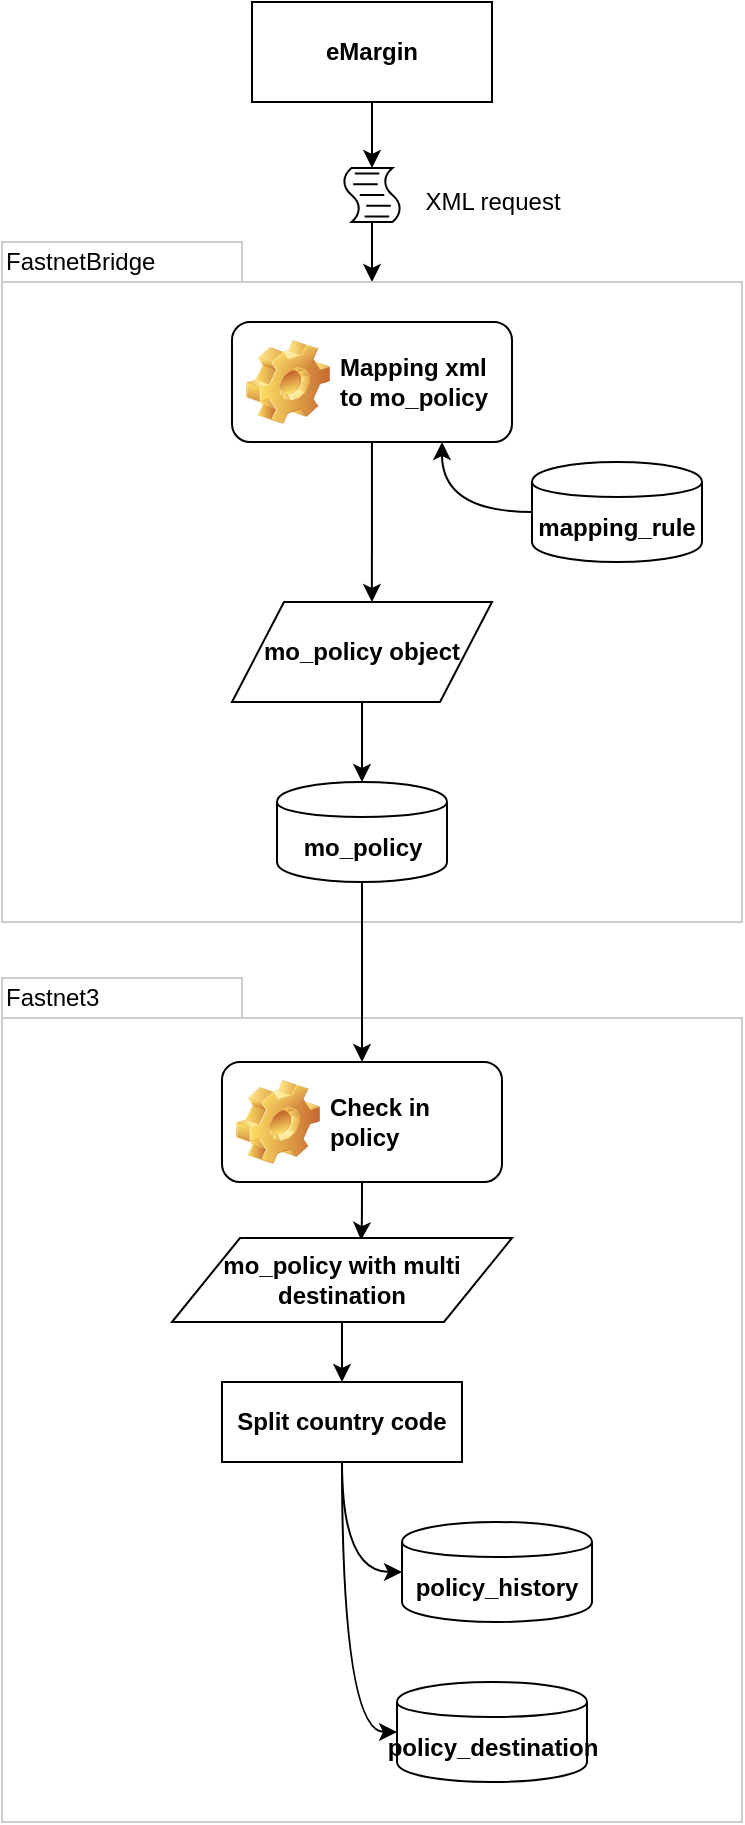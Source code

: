 <mxfile version="12.2.3" type="github" pages="1">
  <diagram id="Zuy4TVDWpifRg8ymD8MX" name="Page-1">
    <mxGraphModel dx="1233" dy="779" grid="1" gridSize="10" guides="1" tooltips="1" connect="1" arrows="1" fold="1" page="1" pageScale="1" pageWidth="850" pageHeight="1100" math="0" shadow="0">
      <root>
        <mxCell id="0"/>
        <mxCell id="1" parent="0"/>
        <mxCell id="WmHyTFGNuv3Rz_PJ6TDa-1" value="" style="rounded=0;whiteSpace=wrap;html=1;fontSize=17;strokeColor=#CCCCCC;" vertex="1" parent="1">
          <mxGeometry x="75" y="568" width="370" height="402" as="geometry"/>
        </mxCell>
        <mxCell id="WmHyTFGNuv3Rz_PJ6TDa-2" value="Fastnet3" style="rounded=0;whiteSpace=wrap;html=1;align=left;strokeColor=#CCCCCC;" vertex="1" parent="1">
          <mxGeometry x="75" y="548" width="120" height="20" as="geometry"/>
        </mxCell>
        <mxCell id="WmHyTFGNuv3Rz_PJ6TDa-3" style="edgeStyle=orthogonalEdgeStyle;rounded=0;orthogonalLoop=1;jettySize=auto;html=1;entryX=0.5;entryY=0;entryDx=0;entryDy=0;fontSize=17;" edge="1" parent="1" source="WmHyTFGNuv3Rz_PJ6TDa-4" target="WmHyTFGNuv3Rz_PJ6TDa-7">
          <mxGeometry relative="1" as="geometry"/>
        </mxCell>
        <mxCell id="WmHyTFGNuv3Rz_PJ6TDa-4" value="" style="shape=mxgraph.bpmn.script_task;html=1;outlineConnect=0;" vertex="1" parent="1">
          <mxGeometry x="245" y="143" width="30" height="27" as="geometry"/>
        </mxCell>
        <mxCell id="WmHyTFGNuv3Rz_PJ6TDa-5" style="edgeStyle=orthogonalEdgeStyle;rounded=0;orthogonalLoop=1;jettySize=auto;html=1;fontSize=17;" edge="1" parent="1" source="WmHyTFGNuv3Rz_PJ6TDa-6" target="WmHyTFGNuv3Rz_PJ6TDa-4">
          <mxGeometry relative="1" as="geometry"/>
        </mxCell>
        <mxCell id="WmHyTFGNuv3Rz_PJ6TDa-6" value="eMargin" style="rounded=0;whiteSpace=wrap;html=1;fontSize=12;fontStyle=1" vertex="1" parent="1">
          <mxGeometry x="200" y="60" width="120" height="50" as="geometry"/>
        </mxCell>
        <mxCell id="WmHyTFGNuv3Rz_PJ6TDa-7" value="" style="rounded=0;whiteSpace=wrap;html=1;fontSize=17;strokeColor=#CCCCCC;" vertex="1" parent="1">
          <mxGeometry x="75" y="200" width="370" height="320" as="geometry"/>
        </mxCell>
        <mxCell id="WmHyTFGNuv3Rz_PJ6TDa-8" value="&lt;font style=&quot;font-size: 12px;&quot;&gt;Mapping xml to mo_policy&lt;/font&gt;" style="label;whiteSpace=wrap;html=1;image=img/clipart/Gear_128x128.png;fontSize=12;" vertex="1" parent="1">
          <mxGeometry x="190" y="220" width="140" height="60" as="geometry"/>
        </mxCell>
        <mxCell id="WmHyTFGNuv3Rz_PJ6TDa-9" value="XML request" style="text;html=1;strokeColor=none;fillColor=none;align=center;verticalAlign=middle;whiteSpace=wrap;rounded=0;fontSize=12;" vertex="1" parent="1">
          <mxGeometry x="282.5" y="150" width="75" height="20" as="geometry"/>
        </mxCell>
        <mxCell id="WmHyTFGNuv3Rz_PJ6TDa-10" style="edgeStyle=orthogonalEdgeStyle;rounded=0;orthogonalLoop=1;jettySize=auto;html=1;entryX=0.75;entryY=1;entryDx=0;entryDy=0;fontSize=12;curved=1;" edge="1" parent="1" source="WmHyTFGNuv3Rz_PJ6TDa-11" target="WmHyTFGNuv3Rz_PJ6TDa-8">
          <mxGeometry relative="1" as="geometry"/>
        </mxCell>
        <mxCell id="WmHyTFGNuv3Rz_PJ6TDa-11" value="mapping_rule" style="shape=cylinder;whiteSpace=wrap;html=1;boundedLbl=1;backgroundOutline=1;fontSize=12;fontStyle=1" vertex="1" parent="1">
          <mxGeometry x="340" y="290" width="85" height="50" as="geometry"/>
        </mxCell>
        <mxCell id="WmHyTFGNuv3Rz_PJ6TDa-12" style="edgeStyle=orthogonalEdgeStyle;curved=1;rounded=0;orthogonalLoop=1;jettySize=auto;html=1;entryX=0.5;entryY=0;entryDx=0;entryDy=0;endArrow=classic;endFill=1;fontSize=12;startArrow=none;startFill=0;fillColor=#f5f5f5;strokeColor=#000000;" edge="1" parent="1" source="WmHyTFGNuv3Rz_PJ6TDa-13" target="WmHyTFGNuv3Rz_PJ6TDa-16">
          <mxGeometry relative="1" as="geometry"/>
        </mxCell>
        <mxCell id="WmHyTFGNuv3Rz_PJ6TDa-13" value="mo_policy object" style="shape=parallelogram;perimeter=parallelogramPerimeter;whiteSpace=wrap;html=1;fontSize=12;fontStyle=1" vertex="1" parent="1">
          <mxGeometry x="190" y="360" width="130" height="50" as="geometry"/>
        </mxCell>
        <mxCell id="WmHyTFGNuv3Rz_PJ6TDa-14" value="" style="endArrow=classic;html=1;fontSize=12;entryX=0.538;entryY=0;entryDx=0;entryDy=0;entryPerimeter=0;" edge="1" parent="1" source="WmHyTFGNuv3Rz_PJ6TDa-8" target="WmHyTFGNuv3Rz_PJ6TDa-13">
          <mxGeometry width="50" height="50" relative="1" as="geometry">
            <mxPoint x="260" y="330" as="sourcePoint"/>
            <mxPoint x="260" y="350.711" as="targetPoint"/>
          </mxGeometry>
        </mxCell>
        <mxCell id="WmHyTFGNuv3Rz_PJ6TDa-15" style="edgeStyle=orthogonalEdgeStyle;rounded=0;orthogonalLoop=1;jettySize=auto;html=1;" edge="1" parent="1" source="WmHyTFGNuv3Rz_PJ6TDa-16" target="WmHyTFGNuv3Rz_PJ6TDa-19">
          <mxGeometry relative="1" as="geometry"/>
        </mxCell>
        <mxCell id="WmHyTFGNuv3Rz_PJ6TDa-16" value="mo_policy" style="shape=cylinder;whiteSpace=wrap;html=1;boundedLbl=1;backgroundOutline=1;fontSize=12;fontStyle=1" vertex="1" parent="1">
          <mxGeometry x="212.5" y="450" width="85" height="50" as="geometry"/>
        </mxCell>
        <mxCell id="WmHyTFGNuv3Rz_PJ6TDa-17" value="FastnetBridge" style="rounded=0;whiteSpace=wrap;html=1;align=left;strokeColor=#CCCCCC;" vertex="1" parent="1">
          <mxGeometry x="75" y="180" width="120" height="20" as="geometry"/>
        </mxCell>
        <mxCell id="WmHyTFGNuv3Rz_PJ6TDa-18" style="edgeStyle=orthogonalEdgeStyle;curved=1;rounded=0;orthogonalLoop=1;jettySize=auto;html=1;entryX=0.556;entryY=0.024;entryDx=0;entryDy=0;entryPerimeter=0;" edge="1" parent="1" source="WmHyTFGNuv3Rz_PJ6TDa-19" target="WmHyTFGNuv3Rz_PJ6TDa-21">
          <mxGeometry relative="1" as="geometry"/>
        </mxCell>
        <mxCell id="WmHyTFGNuv3Rz_PJ6TDa-19" value="&lt;font style=&quot;font-size: 12px&quot;&gt;Check in policy&lt;/font&gt;" style="label;whiteSpace=wrap;html=1;image=img/clipart/Gear_128x128.png;fontSize=12;" vertex="1" parent="1">
          <mxGeometry x="185" y="590" width="140" height="60" as="geometry"/>
        </mxCell>
        <mxCell id="WmHyTFGNuv3Rz_PJ6TDa-20" style="edgeStyle=orthogonalEdgeStyle;curved=1;rounded=0;orthogonalLoop=1;jettySize=auto;html=1;" edge="1" parent="1" source="WmHyTFGNuv3Rz_PJ6TDa-21" target="WmHyTFGNuv3Rz_PJ6TDa-24">
          <mxGeometry relative="1" as="geometry"/>
        </mxCell>
        <mxCell id="WmHyTFGNuv3Rz_PJ6TDa-21" value="&lt;span style=&quot;&quot;&gt;mo_policy with multi destination&lt;/span&gt;" style="shape=parallelogram;perimeter=parallelogramPerimeter;whiteSpace=wrap;html=1;fontSize=12;fontStyle=1" vertex="1" parent="1">
          <mxGeometry x="160" y="678" width="170" height="42" as="geometry"/>
        </mxCell>
        <mxCell id="WmHyTFGNuv3Rz_PJ6TDa-22" style="edgeStyle=orthogonalEdgeStyle;rounded=0;orthogonalLoop=1;jettySize=auto;html=1;entryX=0;entryY=0.5;entryDx=0;entryDy=0;curved=1;" edge="1" parent="1" source="WmHyTFGNuv3Rz_PJ6TDa-24" target="WmHyTFGNuv3Rz_PJ6TDa-25">
          <mxGeometry relative="1" as="geometry"/>
        </mxCell>
        <mxCell id="WmHyTFGNuv3Rz_PJ6TDa-23" style="edgeStyle=orthogonalEdgeStyle;curved=1;rounded=0;orthogonalLoop=1;jettySize=auto;html=1;entryX=0;entryY=0.5;entryDx=0;entryDy=0;" edge="1" parent="1" source="WmHyTFGNuv3Rz_PJ6TDa-24" target="WmHyTFGNuv3Rz_PJ6TDa-26">
          <mxGeometry relative="1" as="geometry"/>
        </mxCell>
        <mxCell id="WmHyTFGNuv3Rz_PJ6TDa-24" value="Split country code" style="rounded=0;whiteSpace=wrap;html=1;align=center;fontStyle=1" vertex="1" parent="1">
          <mxGeometry x="185" y="750" width="120" height="40" as="geometry"/>
        </mxCell>
        <mxCell id="WmHyTFGNuv3Rz_PJ6TDa-25" value="policy_history" style="shape=cylinder;whiteSpace=wrap;html=1;boundedLbl=1;backgroundOutline=1;fontSize=12;fontStyle=1" vertex="1" parent="1">
          <mxGeometry x="275" y="820" width="95" height="50" as="geometry"/>
        </mxCell>
        <mxCell id="WmHyTFGNuv3Rz_PJ6TDa-26" value="policy_destination" style="shape=cylinder;whiteSpace=wrap;html=1;boundedLbl=1;backgroundOutline=1;fontSize=12;fontStyle=1" vertex="1" parent="1">
          <mxGeometry x="272.5" y="900" width="95" height="50" as="geometry"/>
        </mxCell>
      </root>
    </mxGraphModel>
  </diagram>
</mxfile>
